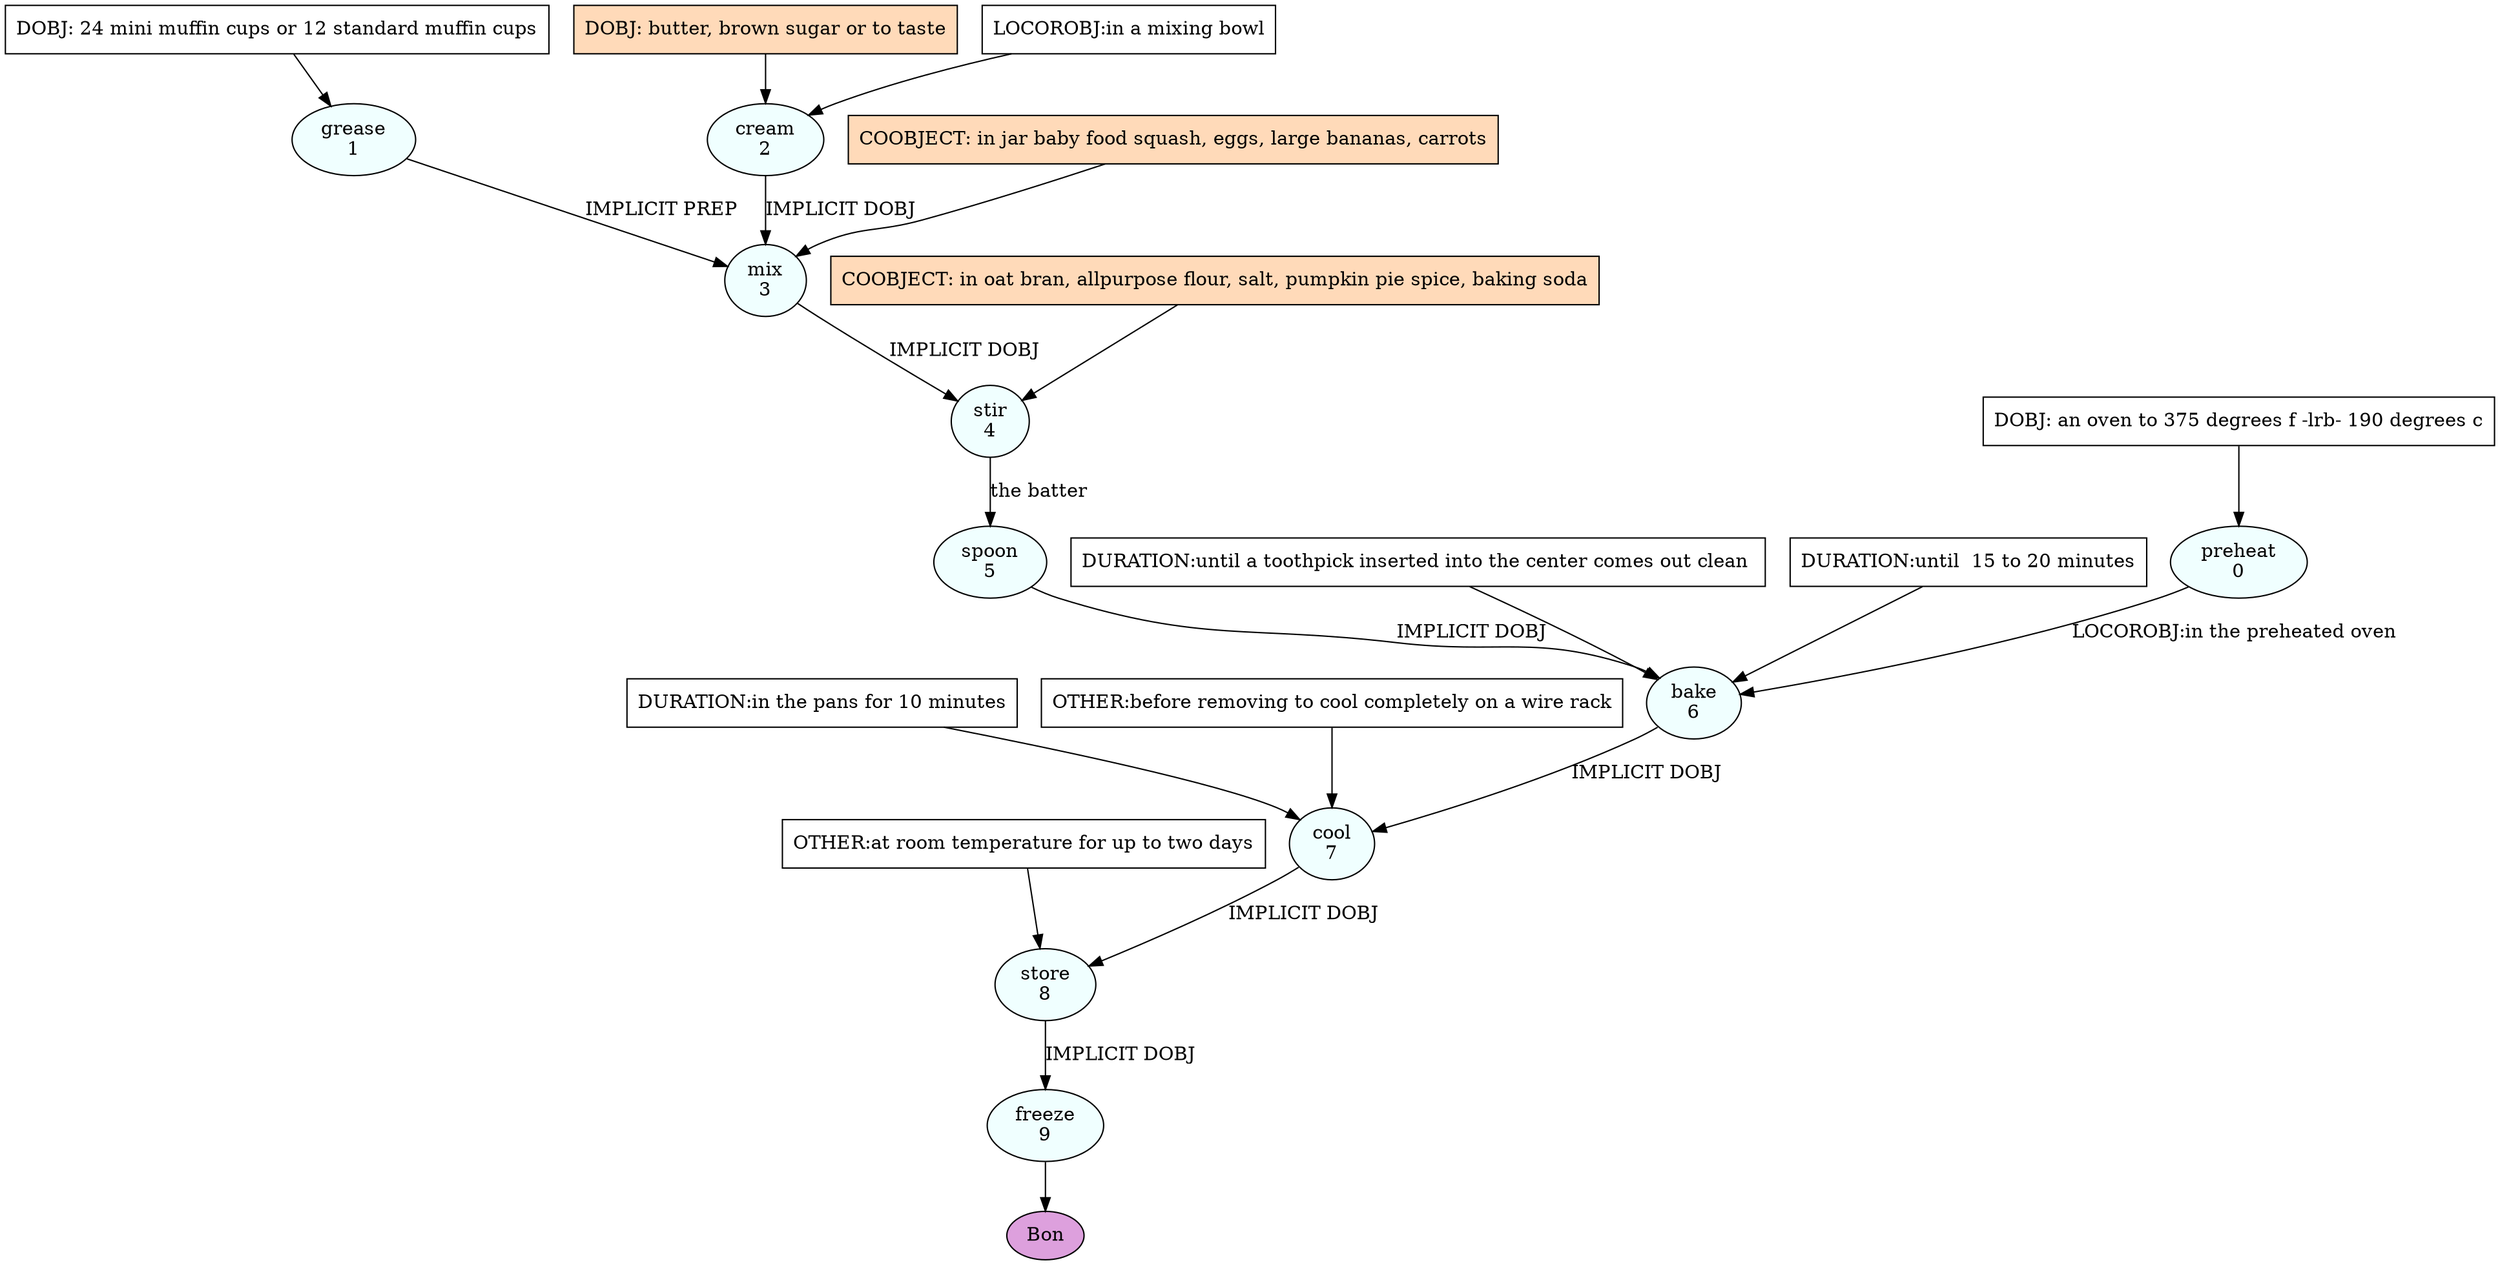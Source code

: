 digraph recipe {
E0[label="preheat
0", shape=oval, style=filled, fillcolor=azure]
E1[label="grease
1", shape=oval, style=filled, fillcolor=azure]
E2[label="cream
2", shape=oval, style=filled, fillcolor=azure]
E3[label="mix
3", shape=oval, style=filled, fillcolor=azure]
E4[label="stir
4", shape=oval, style=filled, fillcolor=azure]
E5[label="spoon
5", shape=oval, style=filled, fillcolor=azure]
E6[label="bake
6", shape=oval, style=filled, fillcolor=azure]
E7[label="cool
7", shape=oval, style=filled, fillcolor=azure]
E8[label="store
8", shape=oval, style=filled, fillcolor=azure]
E9[label="freeze
9", shape=oval, style=filled, fillcolor=azure]
D1[label="DOBJ: 24 mini muffin cups or 12 standard muffin cups", shape=box, style=filled, fillcolor=white]
D1 -> E1
D0[label="DOBJ: an oven to 375 degrees f -lrb- 190 degrees c", shape=box, style=filled, fillcolor=white]
D0 -> E0
D2[label="DOBJ: butter, brown sugar or to taste", shape=box, style=filled, fillcolor=peachpuff]
D2 -> E2
P2_0[label="LOCOROBJ:in a mixing bowl", shape=box, style=filled, fillcolor=white]
P2_0 -> E2
E2 -> E3 [label="IMPLICIT DOBJ"]
E1 -> E3 [label="IMPLICIT PREP"]
P3_1_ing[label="COOBJECT: in jar baby food squash, eggs, large bananas, carrots", shape=box, style=filled, fillcolor=peachpuff]
P3_1_ing -> E3
E3 -> E4 [label="IMPLICIT DOBJ"]
P4_0_ing[label="COOBJECT: in oat bran, allpurpose flour, salt, pumpkin pie spice, baking soda", shape=box, style=filled, fillcolor=peachpuff]
P4_0_ing -> E4
E4 -> E5 [label="the batter"]
E5 -> E6 [label="IMPLICIT DOBJ"]
E0 -> E6 [label="LOCOROBJ:in the preheated oven"]
P6_1_0[label="DURATION:until a toothpick inserted into the center comes out clean ", shape=box, style=filled, fillcolor=white]
P6_1_0 -> E6
P6_1_1[label="DURATION:until  15 to 20 minutes", shape=box, style=filled, fillcolor=white]
P6_1_1 -> E6
E6 -> E7 [label="IMPLICIT DOBJ"]
P7_0_0[label="DURATION:in the pans for 10 minutes", shape=box, style=filled, fillcolor=white]
P7_0_0 -> E7
P7_1_0[label="OTHER:before removing to cool completely on a wire rack", shape=box, style=filled, fillcolor=white]
P7_1_0 -> E7
E7 -> E8 [label="IMPLICIT DOBJ"]
P8_0_0[label="OTHER:at room temperature for up to two days", shape=box, style=filled, fillcolor=white]
P8_0_0 -> E8
E8 -> E9 [label="IMPLICIT DOBJ"]
EOR[label="Bon", shape=oval, style=filled, fillcolor=plum]
E9 -> EOR
}
